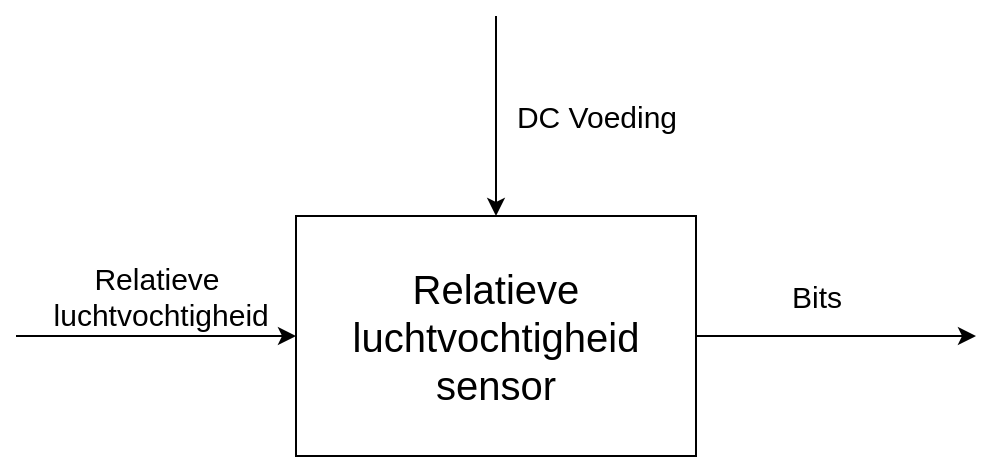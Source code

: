 <mxfile version="24.7.17">
  <diagram id="OKJpiOtIxh4kbWfzo8p2" name="Pagina-1">
    <mxGraphModel dx="698" dy="470" grid="1" gridSize="10" guides="1" tooltips="1" connect="1" arrows="1" fold="1" page="1" pageScale="1" pageWidth="1169" pageHeight="827" math="0" shadow="0">
      <root>
        <mxCell id="0" />
        <mxCell id="1" parent="0" />
        <mxCell id="91KiJD3VFMvJ2usc8U5S-7" value="Bits" style="edgeStyle=orthogonalEdgeStyle;rounded=0;orthogonalLoop=1;jettySize=auto;html=1;fontSize=15;" parent="1" source="91KiJD3VFMvJ2usc8U5S-1" edge="1">
          <mxGeometry x="-0.004" y="-10" relative="1" as="geometry">
            <mxPoint x="780" y="340" as="targetPoint" />
            <mxPoint y="-20" as="offset" />
          </mxGeometry>
        </mxCell>
        <mxCell id="91KiJD3VFMvJ2usc8U5S-1" value="Relatieve luchtvochtigheid sensor" style="rounded=0;whiteSpace=wrap;html=1;fontSize=20;" parent="1" vertex="1">
          <mxGeometry x="440" y="280" width="200" height="120" as="geometry" />
        </mxCell>
        <mxCell id="91KiJD3VFMvJ2usc8U5S-4" value="Relatieve&lt;br&gt;&amp;nbsp;luchtvochtigheid" style="endArrow=classic;html=1;rounded=0;fontSize=15;entryX=0;entryY=0.5;entryDx=0;entryDy=0;" parent="1" target="91KiJD3VFMvJ2usc8U5S-1" edge="1">
          <mxGeometry y="20" width="50" height="50" relative="1" as="geometry">
            <mxPoint x="300" y="340" as="sourcePoint" />
            <mxPoint x="400" y="270" as="targetPoint" />
            <mxPoint as="offset" />
          </mxGeometry>
        </mxCell>
        <mxCell id="91KiJD3VFMvJ2usc8U5S-8" value="DC Voeding" style="endArrow=classic;html=1;rounded=0;fontSize=15;entryX=0.5;entryY=0;entryDx=0;entryDy=0;" parent="1" target="91KiJD3VFMvJ2usc8U5S-1" edge="1">
          <mxGeometry y="50" width="50" height="50" relative="1" as="geometry">
            <mxPoint x="540" y="180" as="sourcePoint" />
            <mxPoint x="560" y="350" as="targetPoint" />
            <mxPoint as="offset" />
          </mxGeometry>
        </mxCell>
      </root>
    </mxGraphModel>
  </diagram>
</mxfile>
